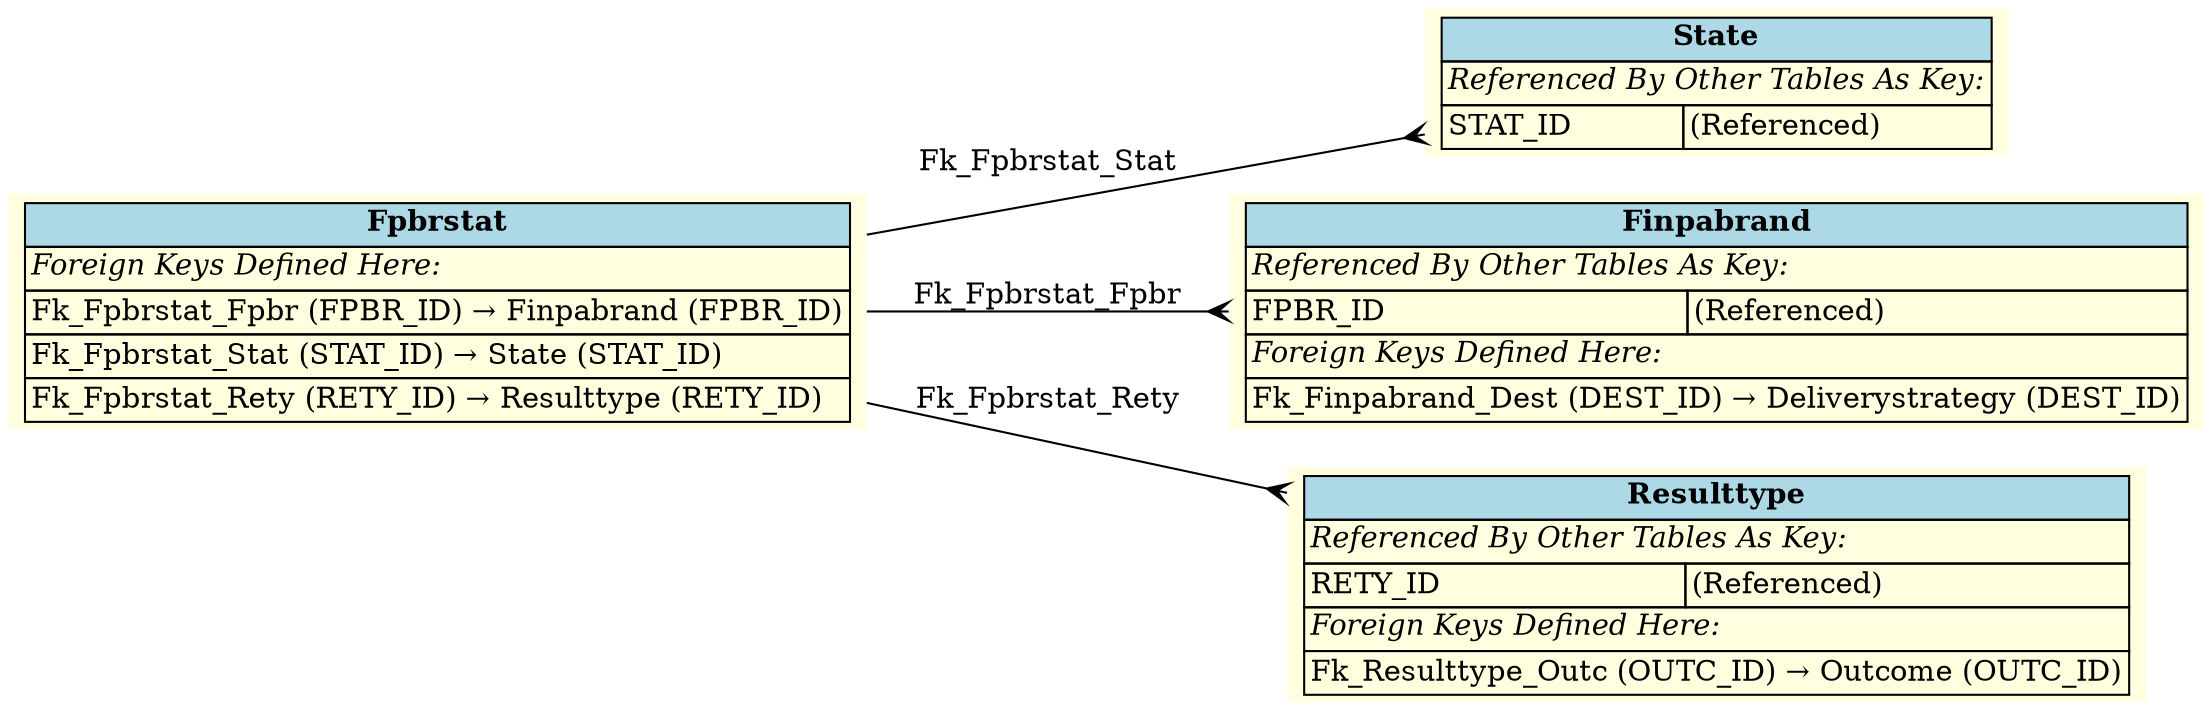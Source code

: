 digraph ERD {
  rankdir=LR;
  node [shape=plaintext, style=filled, fillcolor=lightyellow];
  edge [arrowhead=crow, arrowtail=none, dir=both, labelfontsize=10];

  "State" [
    label=<
    <TABLE BORDER="0" CELLBORDER="1" CELLSPACING="0" BGCOLOR="lightyellow">
      <TR><TD COLSPAN="2" BGCOLOR="lightblue"><B>State</B></TD></TR>
      <TR><TD COLSPAN="2" ALIGN="LEFT"><I>Referenced By Other Tables As Key:</I></TD></TR>
      <TR><TD ALIGN="LEFT">STAT_ID</TD><TD ALIGN="LEFT">(Referenced)</TD></TR>
    </TABLE>
    >
  ];

  "Fpbrstat" [
    label=<
    <TABLE BORDER="0" CELLBORDER="1" CELLSPACING="0" BGCOLOR="lightyellow">
      <TR><TD COLSPAN="2" BGCOLOR="lightblue"><B>Fpbrstat</B></TD></TR>
      <TR><TD COLSPAN="2" ALIGN="LEFT"><I>Foreign Keys Defined Here:</I></TD></TR>
      <TR><TD ALIGN="LEFT" COLSPAN="2">Fk_Fpbrstat_Fpbr (FPBR_ID) &rarr; Finpabrand (FPBR_ID)</TD></TR>
      <TR><TD ALIGN="LEFT" COLSPAN="2">Fk_Fpbrstat_Stat (STAT_ID) &rarr; State (STAT_ID)</TD></TR>
      <TR><TD ALIGN="LEFT" COLSPAN="2">Fk_Fpbrstat_Rety (RETY_ID) &rarr; Resulttype (RETY_ID)</TD></TR>
    </TABLE>
    >
  ];

  "Finpabrand" [
    label=<
    <TABLE BORDER="0" CELLBORDER="1" CELLSPACING="0" BGCOLOR="lightyellow">
      <TR><TD COLSPAN="2" BGCOLOR="lightblue"><B>Finpabrand</B></TD></TR>
      <TR><TD COLSPAN="2" ALIGN="LEFT"><I>Referenced By Other Tables As Key:</I></TD></TR>
      <TR><TD ALIGN="LEFT">FPBR_ID</TD><TD ALIGN="LEFT">(Referenced)</TD></TR>
      <TR><TD COLSPAN="2" ALIGN="LEFT"><I>Foreign Keys Defined Here:</I></TD></TR>
      <TR><TD ALIGN="LEFT" COLSPAN="2">Fk_Finpabrand_Dest (DEST_ID) &rarr; Deliverystrategy (DEST_ID)</TD></TR>
    </TABLE>
    >
  ];

  "Resulttype" [
    label=<
    <TABLE BORDER="0" CELLBORDER="1" CELLSPACING="0" BGCOLOR="lightyellow">
      <TR><TD COLSPAN="2" BGCOLOR="lightblue"><B>Resulttype</B></TD></TR>
      <TR><TD COLSPAN="2" ALIGN="LEFT"><I>Referenced By Other Tables As Key:</I></TD></TR>
      <TR><TD ALIGN="LEFT">RETY_ID</TD><TD ALIGN="LEFT">(Referenced)</TD></TR>
      <TR><TD COLSPAN="2" ALIGN="LEFT"><I>Foreign Keys Defined Here:</I></TD></TR>
      <TR><TD ALIGN="LEFT" COLSPAN="2">Fk_Resulttype_Outc (OUTC_ID) &rarr; Outcome (OUTC_ID)</TD></TR>
    </TABLE>
    >
  ];

  "Fpbrstat" -> "Finpabrand" [label=" Fk_Fpbrstat_Fpbr "];
  "Fpbrstat" -> "Resulttype" [label=" Fk_Fpbrstat_Rety "];
  "Fpbrstat" -> "State" [label=" Fk_Fpbrstat_Stat "];
}
